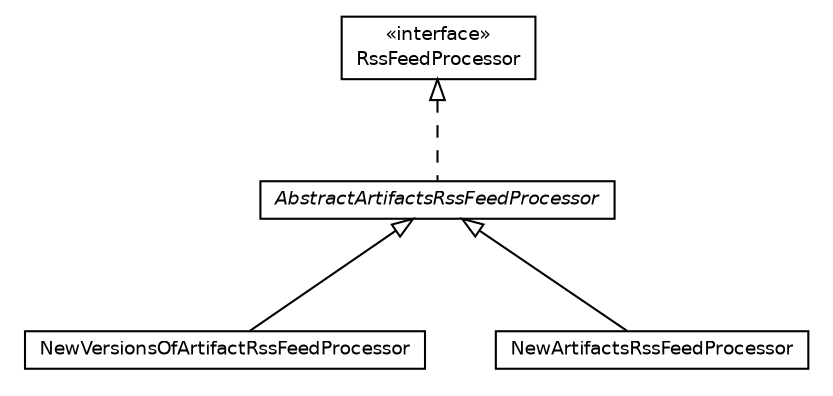 #!/usr/local/bin/dot
#
# Class diagram 
# Generated by UmlGraph version 4.6 (http://www.spinellis.gr/sw/umlgraph)
#

digraph G {
	edge [fontname="Helvetica",fontsize=10,labelfontname="Helvetica",labelfontsize=10];
	node [fontname="Helvetica",fontsize=10,shape=plaintext];
	// org.apache.archiva.rss.processor.RssFeedProcessor
	c22921 [label=<<table border="0" cellborder="1" cellspacing="0" cellpadding="2" port="p" href="./RssFeedProcessor.html">
		<tr><td><table border="0" cellspacing="0" cellpadding="1">
			<tr><td> &laquo;interface&raquo; </td></tr>
			<tr><td> RssFeedProcessor </td></tr>
		</table></td></tr>
		</table>>, fontname="Helvetica", fontcolor="black", fontsize=9.0];
	// org.apache.archiva.rss.processor.NewVersionsOfArtifactRssFeedProcessor
	c22922 [label=<<table border="0" cellborder="1" cellspacing="0" cellpadding="2" port="p" href="./NewVersionsOfArtifactRssFeedProcessor.html">
		<tr><td><table border="0" cellspacing="0" cellpadding="1">
			<tr><td> NewVersionsOfArtifactRssFeedProcessor </td></tr>
		</table></td></tr>
		</table>>, fontname="Helvetica", fontcolor="black", fontsize=9.0];
	// org.apache.archiva.rss.processor.NewArtifactsRssFeedProcessor
	c22923 [label=<<table border="0" cellborder="1" cellspacing="0" cellpadding="2" port="p" href="./NewArtifactsRssFeedProcessor.html">
		<tr><td><table border="0" cellspacing="0" cellpadding="1">
			<tr><td> NewArtifactsRssFeedProcessor </td></tr>
		</table></td></tr>
		</table>>, fontname="Helvetica", fontcolor="black", fontsize=9.0];
	// org.apache.archiva.rss.processor.AbstractArtifactsRssFeedProcessor
	c22924 [label=<<table border="0" cellborder="1" cellspacing="0" cellpadding="2" port="p" href="./AbstractArtifactsRssFeedProcessor.html">
		<tr><td><table border="0" cellspacing="0" cellpadding="1">
			<tr><td><font face="Helvetica-Oblique"> AbstractArtifactsRssFeedProcessor </font></td></tr>
		</table></td></tr>
		</table>>, fontname="Helvetica", fontcolor="black", fontsize=9.0];
	//org.apache.archiva.rss.processor.NewVersionsOfArtifactRssFeedProcessor extends org.apache.archiva.rss.processor.AbstractArtifactsRssFeedProcessor
	c22924:p -> c22922:p [dir=back,arrowtail=empty];
	//org.apache.archiva.rss.processor.NewArtifactsRssFeedProcessor extends org.apache.archiva.rss.processor.AbstractArtifactsRssFeedProcessor
	c22924:p -> c22923:p [dir=back,arrowtail=empty];
	//org.apache.archiva.rss.processor.AbstractArtifactsRssFeedProcessor implements org.apache.archiva.rss.processor.RssFeedProcessor
	c22921:p -> c22924:p [dir=back,arrowtail=empty,style=dashed];
}

